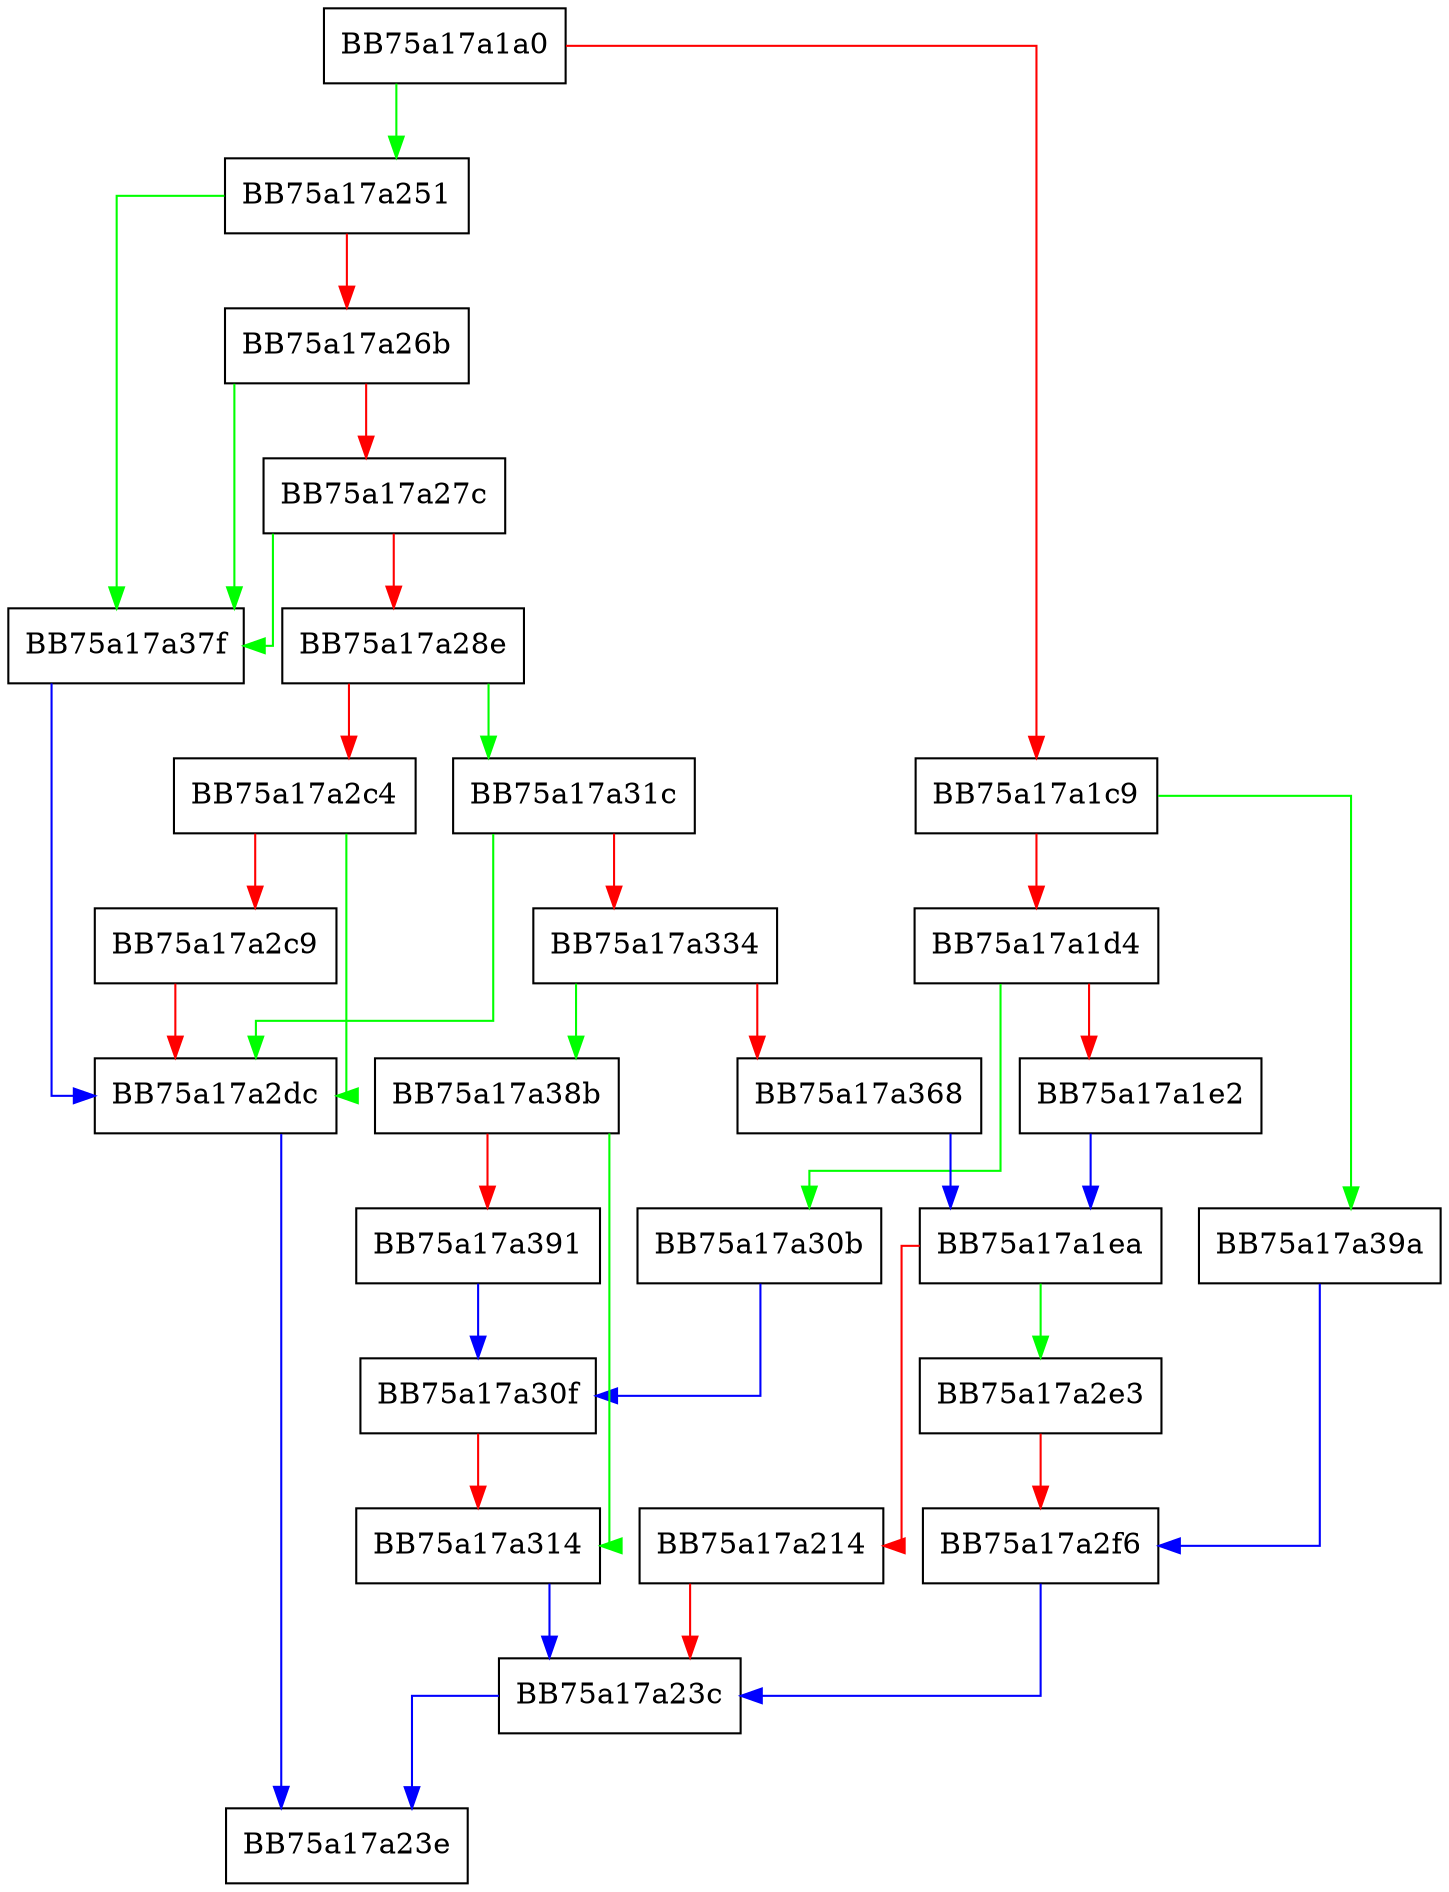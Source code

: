 digraph eval {
  node [shape="box"];
  graph [splines=ortho];
  BB75a17a1a0 -> BB75a17a251 [color="green"];
  BB75a17a1a0 -> BB75a17a1c9 [color="red"];
  BB75a17a1c9 -> BB75a17a39a [color="green"];
  BB75a17a1c9 -> BB75a17a1d4 [color="red"];
  BB75a17a1d4 -> BB75a17a30b [color="green"];
  BB75a17a1d4 -> BB75a17a1e2 [color="red"];
  BB75a17a1e2 -> BB75a17a1ea [color="blue"];
  BB75a17a1ea -> BB75a17a2e3 [color="green"];
  BB75a17a1ea -> BB75a17a214 [color="red"];
  BB75a17a214 -> BB75a17a23c [color="red"];
  BB75a17a23c -> BB75a17a23e [color="blue"];
  BB75a17a251 -> BB75a17a37f [color="green"];
  BB75a17a251 -> BB75a17a26b [color="red"];
  BB75a17a26b -> BB75a17a37f [color="green"];
  BB75a17a26b -> BB75a17a27c [color="red"];
  BB75a17a27c -> BB75a17a37f [color="green"];
  BB75a17a27c -> BB75a17a28e [color="red"];
  BB75a17a28e -> BB75a17a31c [color="green"];
  BB75a17a28e -> BB75a17a2c4 [color="red"];
  BB75a17a2c4 -> BB75a17a2dc [color="green"];
  BB75a17a2c4 -> BB75a17a2c9 [color="red"];
  BB75a17a2c9 -> BB75a17a2dc [color="red"];
  BB75a17a2dc -> BB75a17a23e [color="blue"];
  BB75a17a2e3 -> BB75a17a2f6 [color="red"];
  BB75a17a2f6 -> BB75a17a23c [color="blue"];
  BB75a17a30b -> BB75a17a30f [color="blue"];
  BB75a17a30f -> BB75a17a314 [color="red"];
  BB75a17a314 -> BB75a17a23c [color="blue"];
  BB75a17a31c -> BB75a17a2dc [color="green"];
  BB75a17a31c -> BB75a17a334 [color="red"];
  BB75a17a334 -> BB75a17a38b [color="green"];
  BB75a17a334 -> BB75a17a368 [color="red"];
  BB75a17a368 -> BB75a17a1ea [color="blue"];
  BB75a17a37f -> BB75a17a2dc [color="blue"];
  BB75a17a38b -> BB75a17a314 [color="green"];
  BB75a17a38b -> BB75a17a391 [color="red"];
  BB75a17a391 -> BB75a17a30f [color="blue"];
  BB75a17a39a -> BB75a17a2f6 [color="blue"];
}